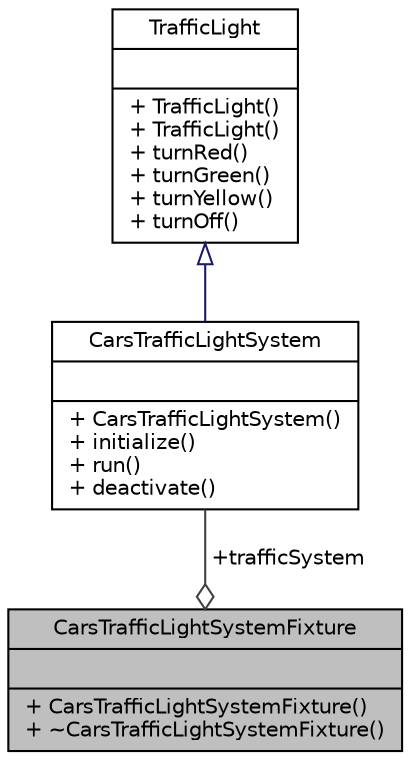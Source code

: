 digraph "CarsTrafficLightSystemFixture"
{
 // LATEX_PDF_SIZE
  edge [fontname="Helvetica",fontsize="10",labelfontname="Helvetica",labelfontsize="10"];
  node [fontname="Helvetica",fontsize="10",shape=record];
  Node1 [label="{CarsTrafficLightSystemFixture\n||+ CarsTrafficLightSystemFixture()\l+ ~CarsTrafficLightSystemFixture()\l}",height=0.2,width=0.4,color="black", fillcolor="grey75", style="filled", fontcolor="black",tooltip=" "];
  Node2 -> Node1 [color="grey25",fontsize="10",style="solid",label=" +trafficSystem" ,arrowhead="odiamond",fontname="Helvetica"];
  Node2 [label="{CarsTrafficLightSystem\n||+ CarsTrafficLightSystem()\l+ initialize()\l+ run()\l+ deactivate()\l}",height=0.2,width=0.4,color="black", fillcolor="white", style="filled",URL="$classCarsTrafficLightSystem.html",tooltip="Implements traffic light control specifically for cars."];
  Node3 -> Node2 [dir="back",color="midnightblue",fontsize="10",style="solid",arrowtail="onormal",fontname="Helvetica"];
  Node3 [label="{TrafficLight\n||+ TrafficLight()\l+ TrafficLight()\l+ turnRed()\l+ turnGreen()\l+ turnYellow()\l+ turnOff()\l}",height=0.2,width=0.4,color="black", fillcolor="white", style="filled",URL="$classTrafficLight.html",tooltip="A class to control a traffic light system using LEDs."];
}
